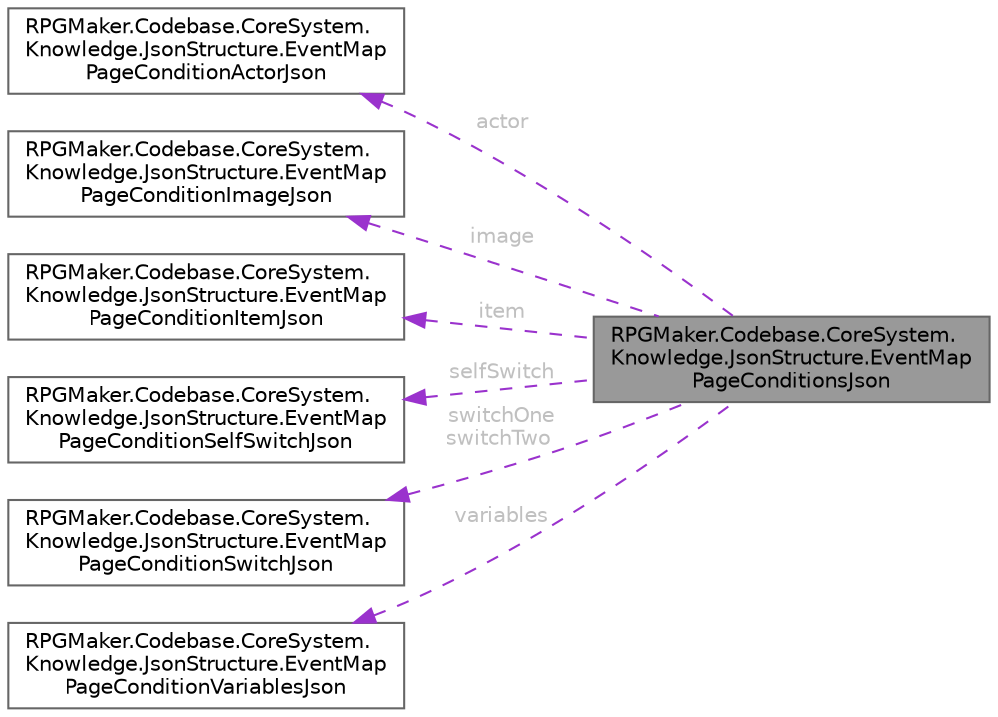 digraph "RPGMaker.Codebase.CoreSystem.Knowledge.JsonStructure.EventMapPageConditionsJson"
{
 // LATEX_PDF_SIZE
  bgcolor="transparent";
  edge [fontname=Helvetica,fontsize=10,labelfontname=Helvetica,labelfontsize=10];
  node [fontname=Helvetica,fontsize=10,shape=box,height=0.2,width=0.4];
  rankdir="LR";
  Node1 [id="Node000001",label="RPGMaker.Codebase.CoreSystem.\lKnowledge.JsonStructure.EventMap\lPageConditionsJson",height=0.2,width=0.4,color="gray40", fillcolor="grey60", style="filled", fontcolor="black",tooltip=" "];
  Node2 -> Node1 [id="edge1_Node000001_Node000002",dir="back",color="darkorchid3",style="dashed",tooltip=" ",label=" actor",fontcolor="grey" ];
  Node2 [id="Node000002",label="RPGMaker.Codebase.CoreSystem.\lKnowledge.JsonStructure.EventMap\lPageConditionActorJson",height=0.2,width=0.4,color="gray40", fillcolor="white", style="filled",URL="$d7/d5f/class_r_p_g_maker_1_1_codebase_1_1_core_system_1_1_knowledge_1_1_json_structure_1_1_event_map_page_condition_actor_json.html",tooltip=" "];
  Node3 -> Node1 [id="edge2_Node000001_Node000003",dir="back",color="darkorchid3",style="dashed",tooltip=" ",label=" image",fontcolor="grey" ];
  Node3 [id="Node000003",label="RPGMaker.Codebase.CoreSystem.\lKnowledge.JsonStructure.EventMap\lPageConditionImageJson",height=0.2,width=0.4,color="gray40", fillcolor="white", style="filled",URL="$d2/df1/class_r_p_g_maker_1_1_codebase_1_1_core_system_1_1_knowledge_1_1_json_structure_1_1_event_map_page_condition_image_json.html",tooltip=" "];
  Node4 -> Node1 [id="edge3_Node000001_Node000004",dir="back",color="darkorchid3",style="dashed",tooltip=" ",label=" item",fontcolor="grey" ];
  Node4 [id="Node000004",label="RPGMaker.Codebase.CoreSystem.\lKnowledge.JsonStructure.EventMap\lPageConditionItemJson",height=0.2,width=0.4,color="gray40", fillcolor="white", style="filled",URL="$de/d1b/class_r_p_g_maker_1_1_codebase_1_1_core_system_1_1_knowledge_1_1_json_structure_1_1_event_map_page_condition_item_json.html",tooltip=" "];
  Node5 -> Node1 [id="edge4_Node000001_Node000005",dir="back",color="darkorchid3",style="dashed",tooltip=" ",label=" selfSwitch",fontcolor="grey" ];
  Node5 [id="Node000005",label="RPGMaker.Codebase.CoreSystem.\lKnowledge.JsonStructure.EventMap\lPageConditionSelfSwitchJson",height=0.2,width=0.4,color="gray40", fillcolor="white", style="filled",URL="$d9/d5d/class_r_p_g_maker_1_1_codebase_1_1_core_system_1_1_knowledge_1_1_json_structure_1_1_event_map_page_condition_self_switch_json.html",tooltip=" "];
  Node6 -> Node1 [id="edge5_Node000001_Node000006",dir="back",color="darkorchid3",style="dashed",tooltip=" ",label=" switchOne\nswitchTwo",fontcolor="grey" ];
  Node6 [id="Node000006",label="RPGMaker.Codebase.CoreSystem.\lKnowledge.JsonStructure.EventMap\lPageConditionSwitchJson",height=0.2,width=0.4,color="gray40", fillcolor="white", style="filled",URL="$d5/d99/class_r_p_g_maker_1_1_codebase_1_1_core_system_1_1_knowledge_1_1_json_structure_1_1_event_map_page_condition_switch_json.html",tooltip=" "];
  Node7 -> Node1 [id="edge6_Node000001_Node000007",dir="back",color="darkorchid3",style="dashed",tooltip=" ",label=" variables",fontcolor="grey" ];
  Node7 [id="Node000007",label="RPGMaker.Codebase.CoreSystem.\lKnowledge.JsonStructure.EventMap\lPageConditionVariablesJson",height=0.2,width=0.4,color="gray40", fillcolor="white", style="filled",URL="$d7/d87/class_r_p_g_maker_1_1_codebase_1_1_core_system_1_1_knowledge_1_1_json_structure_1_1_event_map_page_condition_variables_json.html",tooltip=" "];
}
